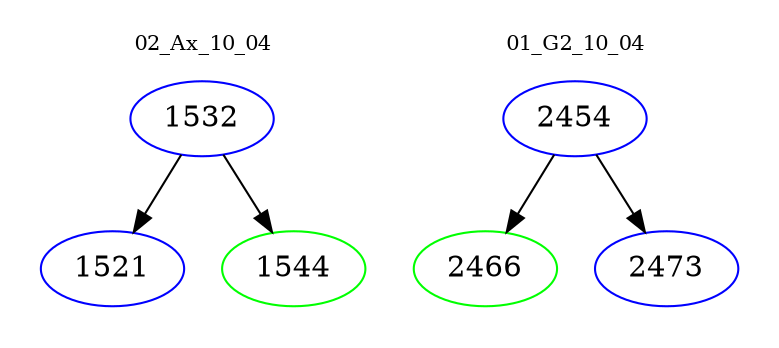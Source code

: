 digraph{
subgraph cluster_0 {
color = white
label = "02_Ax_10_04";
fontsize=10;
T0_1532 [label="1532", color="blue"]
T0_1532 -> T0_1521 [color="black"]
T0_1521 [label="1521", color="blue"]
T0_1532 -> T0_1544 [color="black"]
T0_1544 [label="1544", color="green"]
}
subgraph cluster_1 {
color = white
label = "01_G2_10_04";
fontsize=10;
T1_2454 [label="2454", color="blue"]
T1_2454 -> T1_2466 [color="black"]
T1_2466 [label="2466", color="green"]
T1_2454 -> T1_2473 [color="black"]
T1_2473 [label="2473", color="blue"]
}
}
